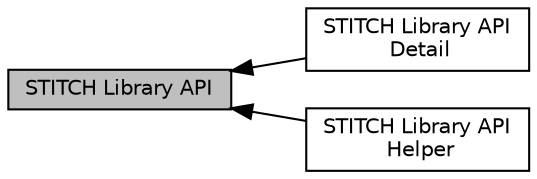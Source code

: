digraph "STITCH Library API"
{
  bgcolor="transparent";
  edge [fontname="Helvetica",fontsize="10",labelfontname="Helvetica",labelfontsize="10"];
  node [fontname="Helvetica",fontsize="10",shape=box];
  rankdir=LR;
  Node2 [label="STITCH Library API\l Detail",height=0.2,width=0.4,color="black",URL="$db/dd4/group__lib-stitch-api.html",tooltip="stitch detail, in file lib_stitch.h"];
  Node3 [label="STITCH Library API\l Helper",height=0.2,width=0.4,color="black",URL="$d2/dc5/group__lib-stitch-helper.html",tooltip="stitch Helper, in file lib_stitch.h"];
  Node1 [label="STITCH Library API",height=0.2,width=0.4,color="black", fillcolor="grey75", style="filled", fontcolor="black",tooltip="stitch Library API, in file lib_stitch.h"];
  Node1->Node2 [shape=plaintext, dir="back", style="solid"];
  Node1->Node3 [shape=plaintext, dir="back", style="solid"];
}
